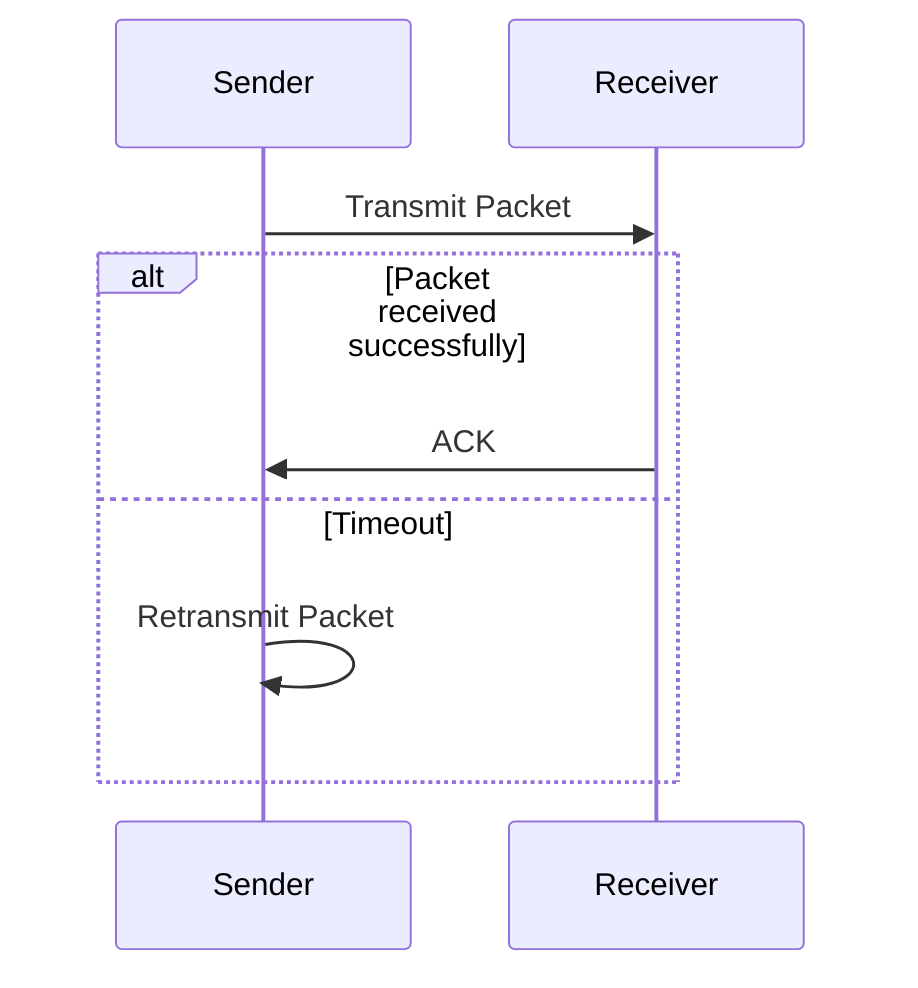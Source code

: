 sequenceDiagram
    participant Sender
    participant Receiver

    Sender->>Receiver: Transmit Packet
    alt Packet received successfully
        Receiver->>Sender: ACK
    else Timeout
        Sender->>Sender: Retransmit Packet
    end